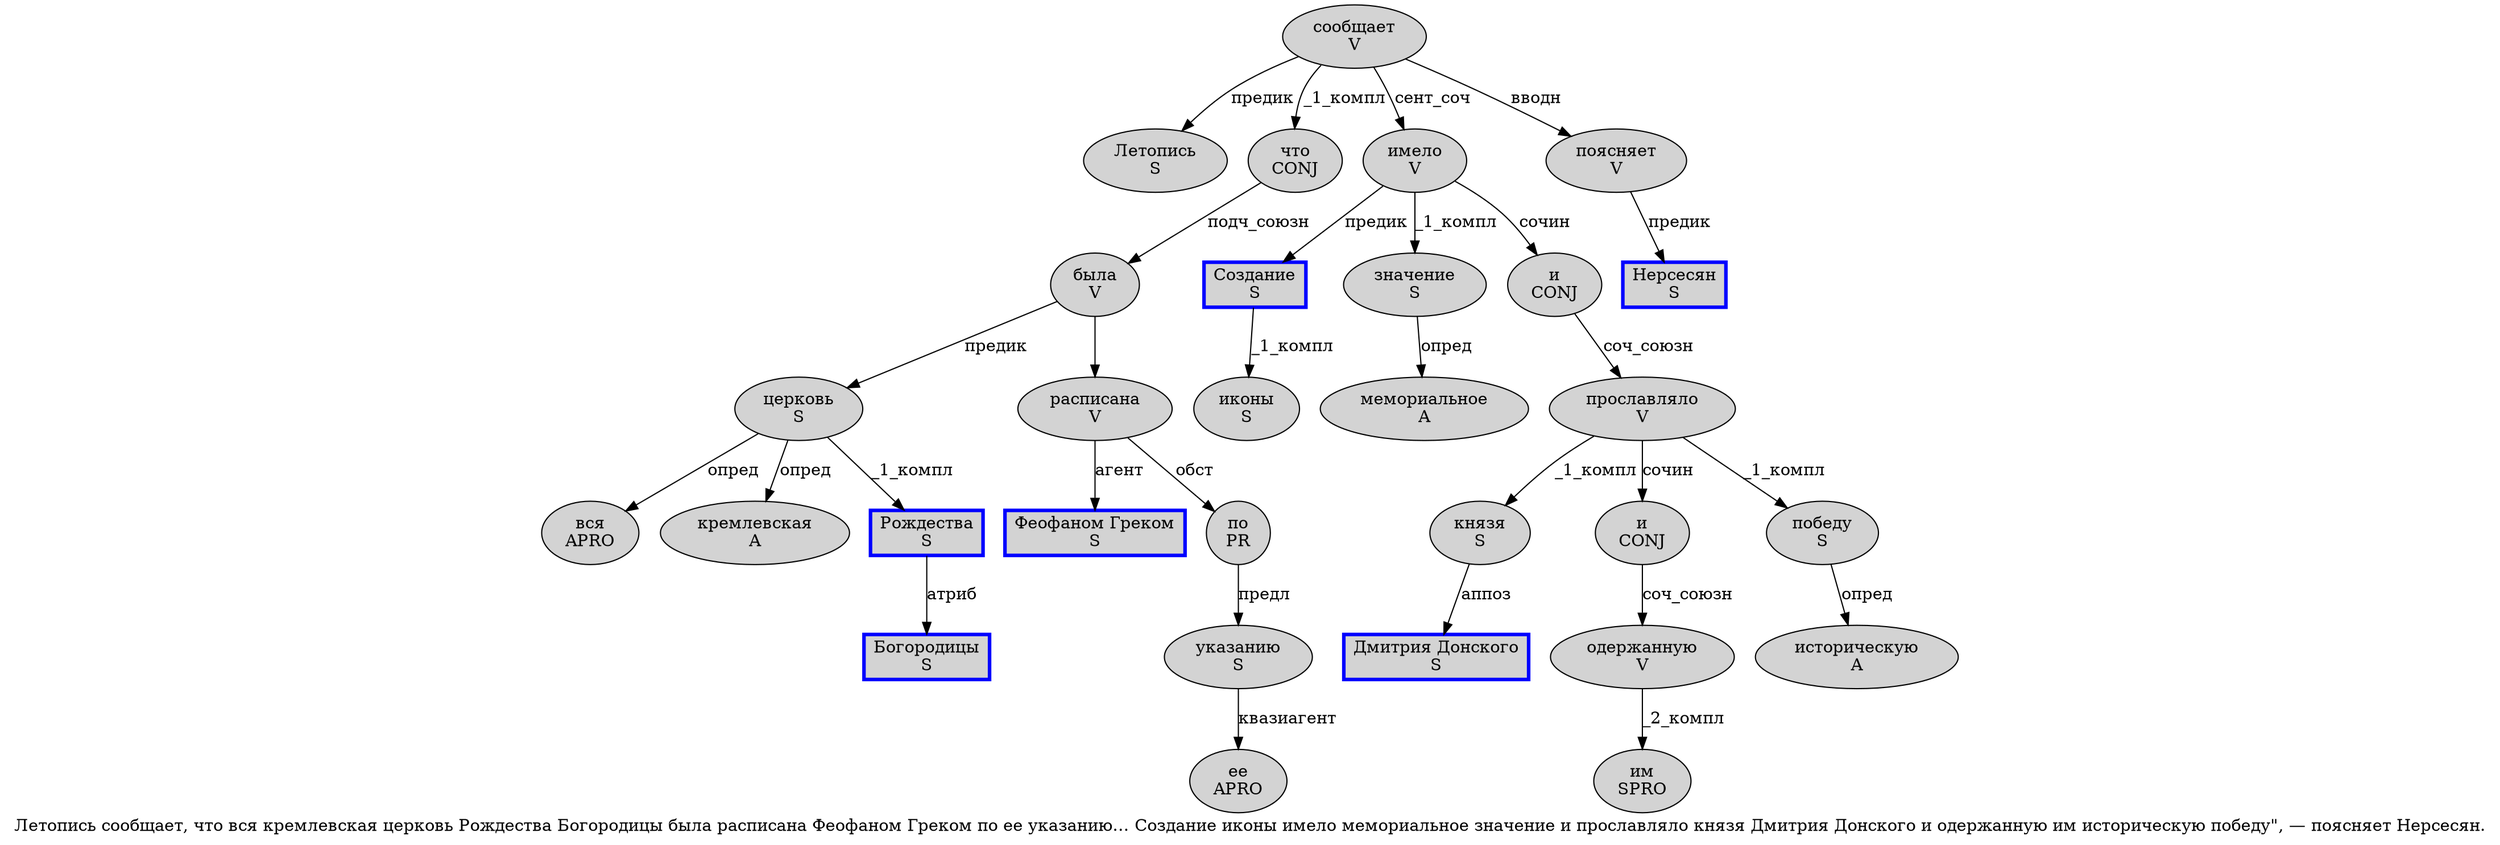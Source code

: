 digraph SENTENCE_954 {
	graph [label="Летопись сообщает, что вся кремлевская церковь Рождества Богородицы была расписана Феофаном Греком по ее указанию… Создание иконы имело мемориальное значение и прославляло князя Дмитрия Донского и одержанную им историческую победу\", — поясняет Нерсесян."]
	node [style=filled]
		0 [label="Летопись
S" color="" fillcolor=lightgray penwidth=1 shape=ellipse]
		1 [label="сообщает
V" color="" fillcolor=lightgray penwidth=1 shape=ellipse]
		3 [label="что
CONJ" color="" fillcolor=lightgray penwidth=1 shape=ellipse]
		4 [label="вся
APRO" color="" fillcolor=lightgray penwidth=1 shape=ellipse]
		5 [label="кремлевская
A" color="" fillcolor=lightgray penwidth=1 shape=ellipse]
		6 [label="церковь
S" color="" fillcolor=lightgray penwidth=1 shape=ellipse]
		7 [label="Рождества
S" color=blue fillcolor=lightgray penwidth=3 shape=box]
		8 [label="Богородицы
S" color=blue fillcolor=lightgray penwidth=3 shape=box]
		9 [label="была
V" color="" fillcolor=lightgray penwidth=1 shape=ellipse]
		10 [label="расписана
V" color="" fillcolor=lightgray penwidth=1 shape=ellipse]
		11 [label="Феофаном Греком
S" color=blue fillcolor=lightgray penwidth=3 shape=box]
		12 [label="по
PR" color="" fillcolor=lightgray penwidth=1 shape=ellipse]
		13 [label="ее
APRO" color="" fillcolor=lightgray penwidth=1 shape=ellipse]
		14 [label="указанию
S" color="" fillcolor=lightgray penwidth=1 shape=ellipse]
		16 [label="Создание
S" color=blue fillcolor=lightgray penwidth=3 shape=box]
		17 [label="иконы
S" color="" fillcolor=lightgray penwidth=1 shape=ellipse]
		18 [label="имело
V" color="" fillcolor=lightgray penwidth=1 shape=ellipse]
		19 [label="мемориальное
A" color="" fillcolor=lightgray penwidth=1 shape=ellipse]
		20 [label="значение
S" color="" fillcolor=lightgray penwidth=1 shape=ellipse]
		21 [label="и
CONJ" color="" fillcolor=lightgray penwidth=1 shape=ellipse]
		22 [label="прославляло
V" color="" fillcolor=lightgray penwidth=1 shape=ellipse]
		23 [label="князя
S" color="" fillcolor=lightgray penwidth=1 shape=ellipse]
		24 [label="Дмитрия Донского
S" color=blue fillcolor=lightgray penwidth=3 shape=box]
		25 [label="и
CONJ" color="" fillcolor=lightgray penwidth=1 shape=ellipse]
		26 [label="одержанную
V" color="" fillcolor=lightgray penwidth=1 shape=ellipse]
		27 [label="им
SPRO" color="" fillcolor=lightgray penwidth=1 shape=ellipse]
		28 [label="историческую
A" color="" fillcolor=lightgray penwidth=1 shape=ellipse]
		29 [label="победу
S" color="" fillcolor=lightgray penwidth=1 shape=ellipse]
		33 [label="поясняет
V" color="" fillcolor=lightgray penwidth=1 shape=ellipse]
		34 [label="Нерсесян
S" color=blue fillcolor=lightgray penwidth=3 shape=box]
			3 -> 9 [label="подч_союзн"]
			9 -> 6 [label="предик"]
			9 -> 10
			6 -> 4 [label="опред"]
			6 -> 5 [label="опред"]
			6 -> 7 [label="_1_компл"]
			16 -> 17 [label="_1_компл"]
			10 -> 11 [label="агент"]
			10 -> 12 [label="обст"]
			7 -> 8 [label="атриб"]
			23 -> 24 [label="аппоз"]
			18 -> 16 [label="предик"]
			18 -> 20 [label="_1_компл"]
			18 -> 21 [label="сочин"]
			25 -> 26 [label="соч_союзн"]
			21 -> 22 [label="соч_союзн"]
			22 -> 23 [label="_1_компл"]
			22 -> 25 [label="сочин"]
			22 -> 29 [label="_1_компл"]
			20 -> 19 [label="опред"]
			12 -> 14 [label="предл"]
			26 -> 27 [label="_2_компл"]
			33 -> 34 [label="предик"]
			29 -> 28 [label="опред"]
			1 -> 0 [label="предик"]
			1 -> 3 [label="_1_компл"]
			1 -> 18 [label="сент_соч"]
			1 -> 33 [label="вводн"]
			14 -> 13 [label="квазиагент"]
}